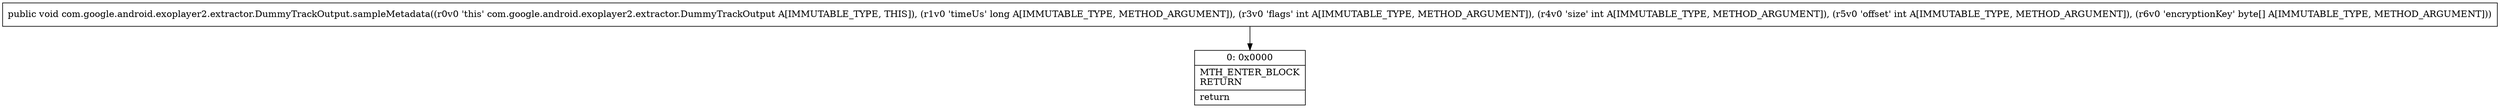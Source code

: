 digraph "CFG forcom.google.android.exoplayer2.extractor.DummyTrackOutput.sampleMetadata(JIII[B)V" {
Node_0 [shape=record,label="{0\:\ 0x0000|MTH_ENTER_BLOCK\lRETURN\l|return\l}"];
MethodNode[shape=record,label="{public void com.google.android.exoplayer2.extractor.DummyTrackOutput.sampleMetadata((r0v0 'this' com.google.android.exoplayer2.extractor.DummyTrackOutput A[IMMUTABLE_TYPE, THIS]), (r1v0 'timeUs' long A[IMMUTABLE_TYPE, METHOD_ARGUMENT]), (r3v0 'flags' int A[IMMUTABLE_TYPE, METHOD_ARGUMENT]), (r4v0 'size' int A[IMMUTABLE_TYPE, METHOD_ARGUMENT]), (r5v0 'offset' int A[IMMUTABLE_TYPE, METHOD_ARGUMENT]), (r6v0 'encryptionKey' byte[] A[IMMUTABLE_TYPE, METHOD_ARGUMENT])) }"];
MethodNode -> Node_0;
}

